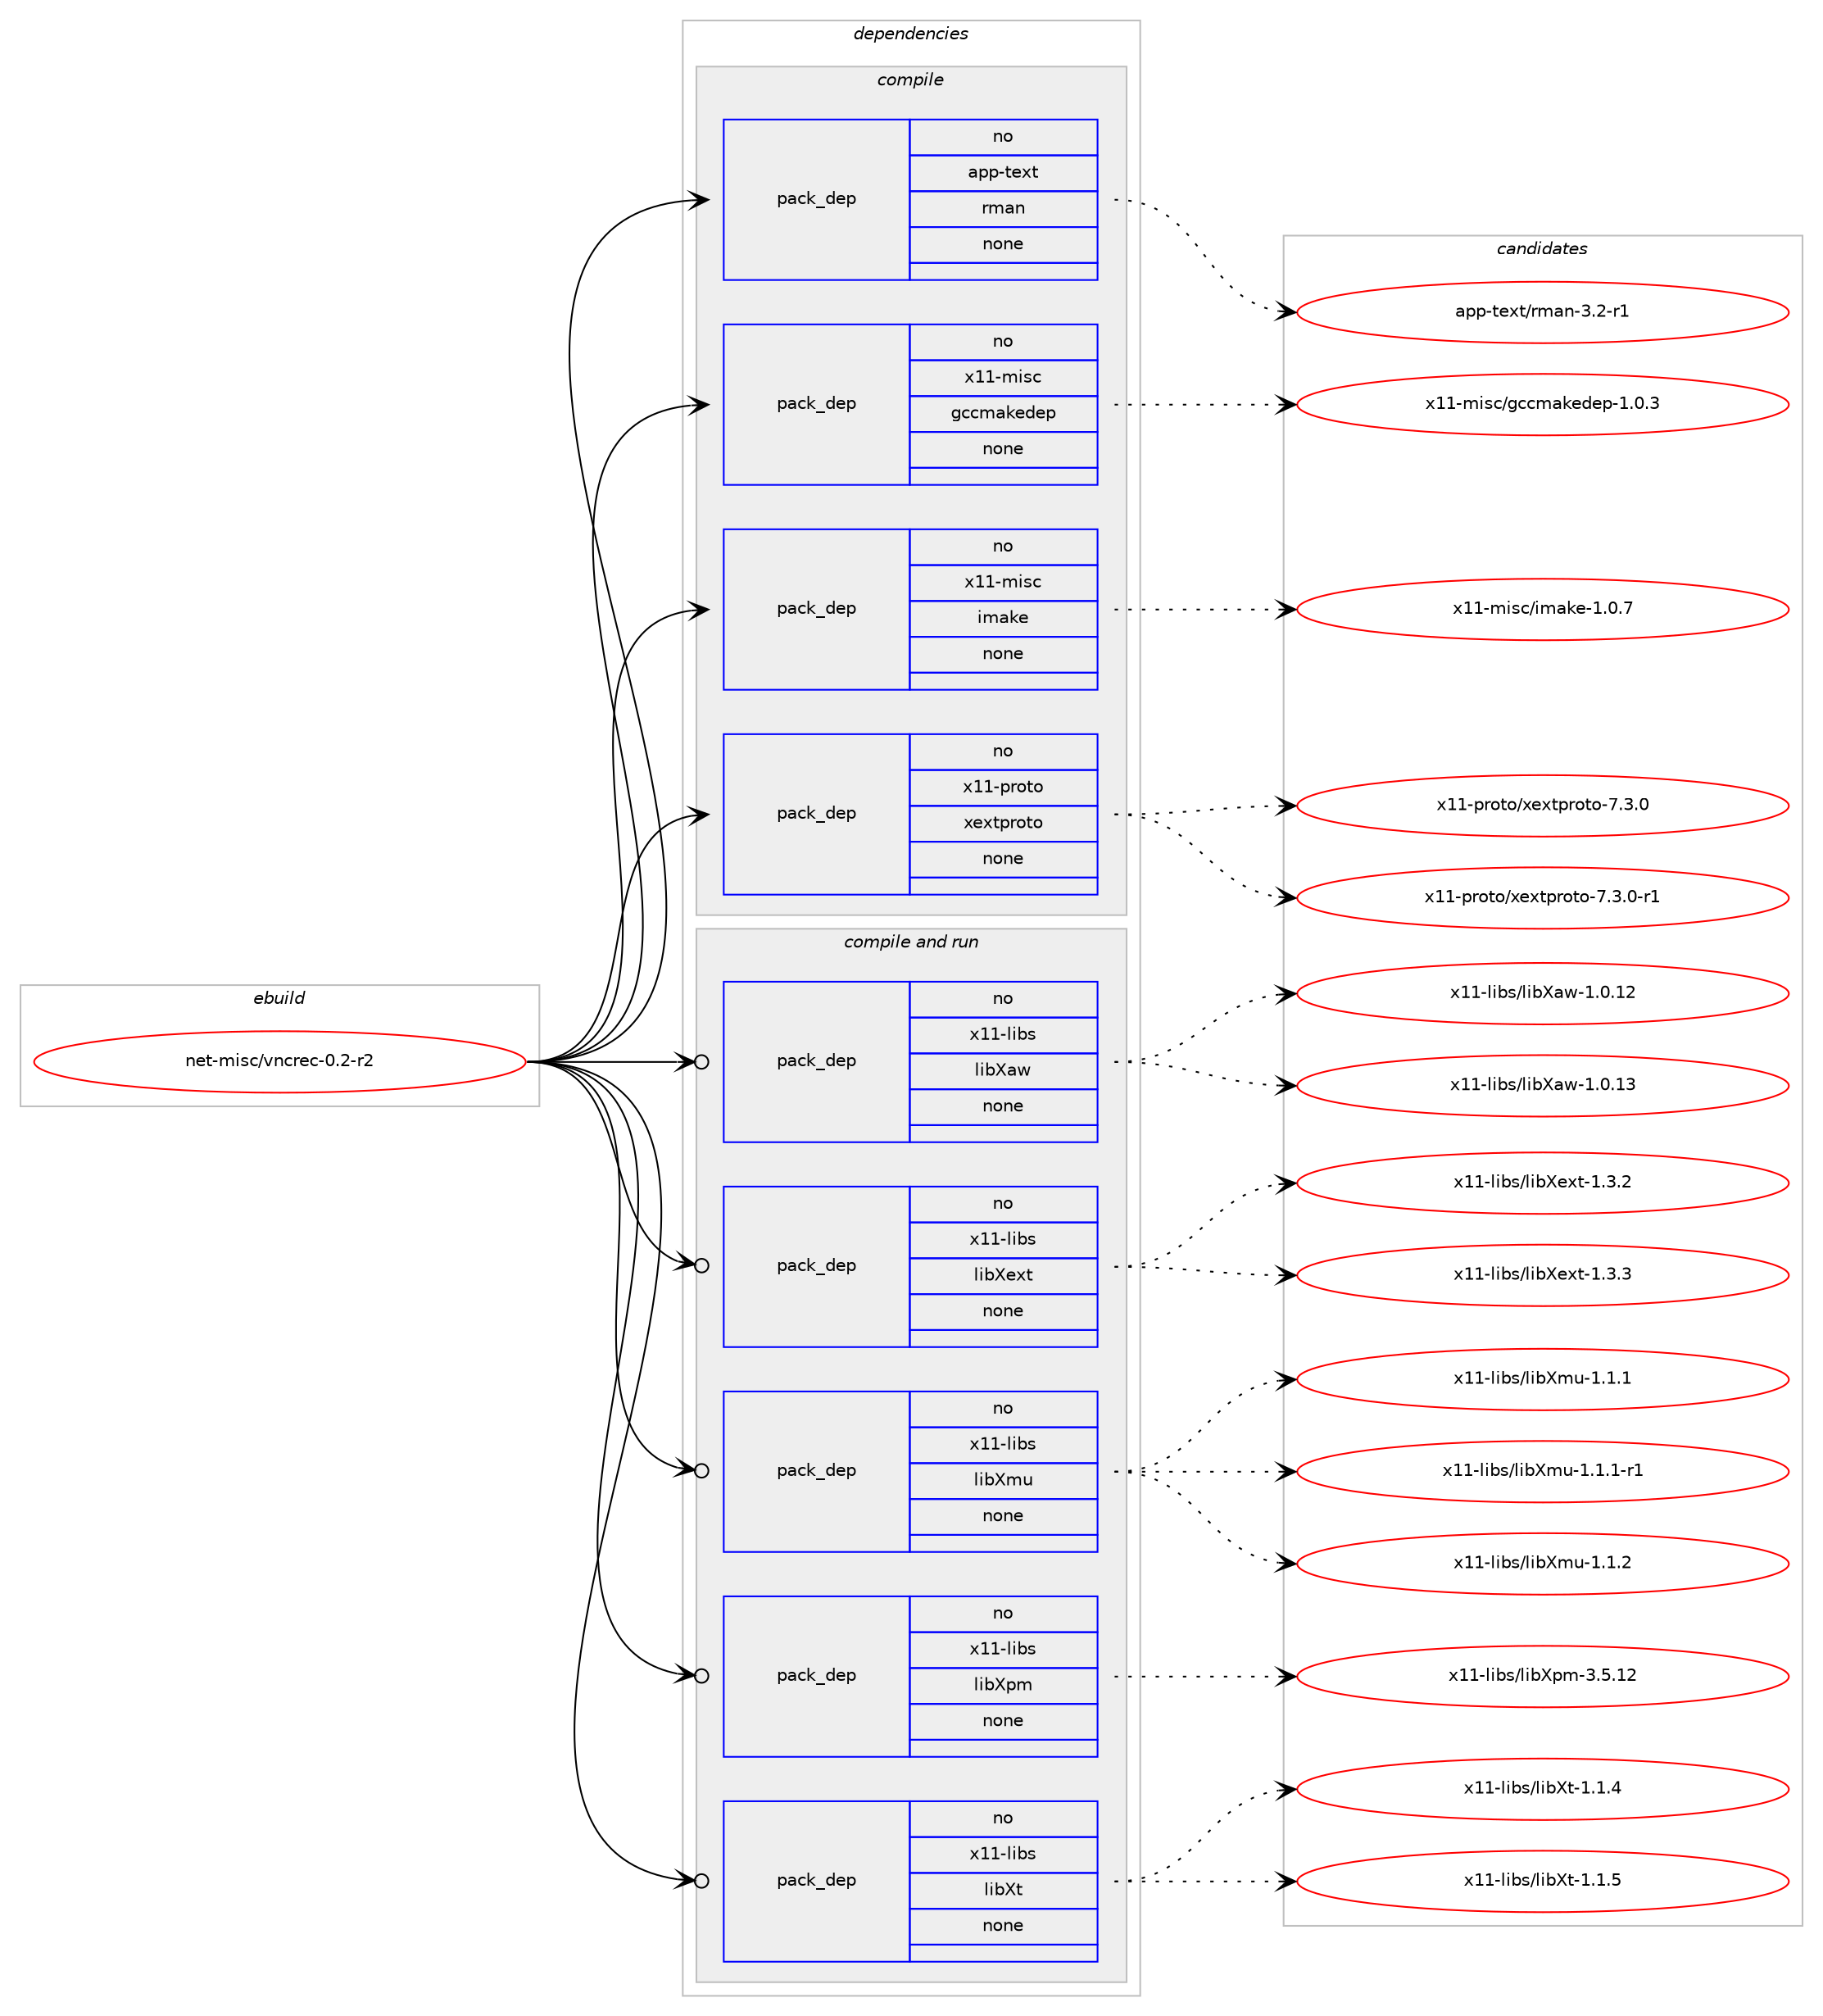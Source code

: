 digraph prolog {

# *************
# Graph options
# *************

newrank=true;
concentrate=true;
compound=true;
graph [rankdir=LR,fontname=Helvetica,fontsize=10,ranksep=1.5];#, ranksep=2.5, nodesep=0.2];
edge  [arrowhead=vee];
node  [fontname=Helvetica,fontsize=10];

# **********
# The ebuild
# **********

subgraph cluster_leftcol {
color=gray;
rank=same;
label=<<i>ebuild</i>>;
id [label="net-misc/vncrec-0.2-r2", color=red, width=4, href="../net-misc/vncrec-0.2-r2.svg"];
}

# ****************
# The dependencies
# ****************

subgraph cluster_midcol {
color=gray;
label=<<i>dependencies</i>>;
subgraph cluster_compile {
fillcolor="#eeeeee";
style=filled;
label=<<i>compile</i>>;
subgraph pack975 {
dependency1366 [label=<<TABLE BORDER="0" CELLBORDER="1" CELLSPACING="0" CELLPADDING="4" WIDTH="220"><TR><TD ROWSPAN="6" CELLPADDING="30">pack_dep</TD></TR><TR><TD WIDTH="110">no</TD></TR><TR><TD>app-text</TD></TR><TR><TD>rman</TD></TR><TR><TD>none</TD></TR><TR><TD></TD></TR></TABLE>>, shape=none, color=blue];
}
id:e -> dependency1366:w [weight=20,style="solid",arrowhead="vee"];
subgraph pack976 {
dependency1367 [label=<<TABLE BORDER="0" CELLBORDER="1" CELLSPACING="0" CELLPADDING="4" WIDTH="220"><TR><TD ROWSPAN="6" CELLPADDING="30">pack_dep</TD></TR><TR><TD WIDTH="110">no</TD></TR><TR><TD>x11-misc</TD></TR><TR><TD>gccmakedep</TD></TR><TR><TD>none</TD></TR><TR><TD></TD></TR></TABLE>>, shape=none, color=blue];
}
id:e -> dependency1367:w [weight=20,style="solid",arrowhead="vee"];
subgraph pack977 {
dependency1368 [label=<<TABLE BORDER="0" CELLBORDER="1" CELLSPACING="0" CELLPADDING="4" WIDTH="220"><TR><TD ROWSPAN="6" CELLPADDING="30">pack_dep</TD></TR><TR><TD WIDTH="110">no</TD></TR><TR><TD>x11-misc</TD></TR><TR><TD>imake</TD></TR><TR><TD>none</TD></TR><TR><TD></TD></TR></TABLE>>, shape=none, color=blue];
}
id:e -> dependency1368:w [weight=20,style="solid",arrowhead="vee"];
subgraph pack978 {
dependency1369 [label=<<TABLE BORDER="0" CELLBORDER="1" CELLSPACING="0" CELLPADDING="4" WIDTH="220"><TR><TD ROWSPAN="6" CELLPADDING="30">pack_dep</TD></TR><TR><TD WIDTH="110">no</TD></TR><TR><TD>x11-proto</TD></TR><TR><TD>xextproto</TD></TR><TR><TD>none</TD></TR><TR><TD></TD></TR></TABLE>>, shape=none, color=blue];
}
id:e -> dependency1369:w [weight=20,style="solid",arrowhead="vee"];
}
subgraph cluster_compileandrun {
fillcolor="#eeeeee";
style=filled;
label=<<i>compile and run</i>>;
subgraph pack979 {
dependency1370 [label=<<TABLE BORDER="0" CELLBORDER="1" CELLSPACING="0" CELLPADDING="4" WIDTH="220"><TR><TD ROWSPAN="6" CELLPADDING="30">pack_dep</TD></TR><TR><TD WIDTH="110">no</TD></TR><TR><TD>x11-libs</TD></TR><TR><TD>libXaw</TD></TR><TR><TD>none</TD></TR><TR><TD></TD></TR></TABLE>>, shape=none, color=blue];
}
id:e -> dependency1370:w [weight=20,style="solid",arrowhead="odotvee"];
subgraph pack980 {
dependency1371 [label=<<TABLE BORDER="0" CELLBORDER="1" CELLSPACING="0" CELLPADDING="4" WIDTH="220"><TR><TD ROWSPAN="6" CELLPADDING="30">pack_dep</TD></TR><TR><TD WIDTH="110">no</TD></TR><TR><TD>x11-libs</TD></TR><TR><TD>libXext</TD></TR><TR><TD>none</TD></TR><TR><TD></TD></TR></TABLE>>, shape=none, color=blue];
}
id:e -> dependency1371:w [weight=20,style="solid",arrowhead="odotvee"];
subgraph pack981 {
dependency1372 [label=<<TABLE BORDER="0" CELLBORDER="1" CELLSPACING="0" CELLPADDING="4" WIDTH="220"><TR><TD ROWSPAN="6" CELLPADDING="30">pack_dep</TD></TR><TR><TD WIDTH="110">no</TD></TR><TR><TD>x11-libs</TD></TR><TR><TD>libXmu</TD></TR><TR><TD>none</TD></TR><TR><TD></TD></TR></TABLE>>, shape=none, color=blue];
}
id:e -> dependency1372:w [weight=20,style="solid",arrowhead="odotvee"];
subgraph pack982 {
dependency1373 [label=<<TABLE BORDER="0" CELLBORDER="1" CELLSPACING="0" CELLPADDING="4" WIDTH="220"><TR><TD ROWSPAN="6" CELLPADDING="30">pack_dep</TD></TR><TR><TD WIDTH="110">no</TD></TR><TR><TD>x11-libs</TD></TR><TR><TD>libXpm</TD></TR><TR><TD>none</TD></TR><TR><TD></TD></TR></TABLE>>, shape=none, color=blue];
}
id:e -> dependency1373:w [weight=20,style="solid",arrowhead="odotvee"];
subgraph pack983 {
dependency1374 [label=<<TABLE BORDER="0" CELLBORDER="1" CELLSPACING="0" CELLPADDING="4" WIDTH="220"><TR><TD ROWSPAN="6" CELLPADDING="30">pack_dep</TD></TR><TR><TD WIDTH="110">no</TD></TR><TR><TD>x11-libs</TD></TR><TR><TD>libXt</TD></TR><TR><TD>none</TD></TR><TR><TD></TD></TR></TABLE>>, shape=none, color=blue];
}
id:e -> dependency1374:w [weight=20,style="solid",arrowhead="odotvee"];
}
subgraph cluster_run {
fillcolor="#eeeeee";
style=filled;
label=<<i>run</i>>;
}
}

# **************
# The candidates
# **************

subgraph cluster_choices {
rank=same;
color=gray;
label=<<i>candidates</i>>;

subgraph choice975 {
color=black;
nodesep=1;
choice97112112451161011201164711410997110455146504511449 [label="app-text/rman-3.2-r1", color=red, width=4,href="../app-text/rman-3.2-r1.svg"];
dependency1366:e -> choice97112112451161011201164711410997110455146504511449:w [style=dotted,weight="100"];
}
subgraph choice976 {
color=black;
nodesep=1;
choice1204949451091051159947103999910997107101100101112454946484651 [label="x11-misc/gccmakedep-1.0.3", color=red, width=4,href="../x11-misc/gccmakedep-1.0.3.svg"];
dependency1367:e -> choice1204949451091051159947103999910997107101100101112454946484651:w [style=dotted,weight="100"];
}
subgraph choice977 {
color=black;
nodesep=1;
choice120494945109105115994710510997107101454946484655 [label="x11-misc/imake-1.0.7", color=red, width=4,href="../x11-misc/imake-1.0.7.svg"];
dependency1368:e -> choice120494945109105115994710510997107101454946484655:w [style=dotted,weight="100"];
}
subgraph choice978 {
color=black;
nodesep=1;
choice12049494511211411111611147120101120116112114111116111455546514648 [label="x11-proto/xextproto-7.3.0", color=red, width=4,href="../x11-proto/xextproto-7.3.0.svg"];
choice120494945112114111116111471201011201161121141111161114555465146484511449 [label="x11-proto/xextproto-7.3.0-r1", color=red, width=4,href="../x11-proto/xextproto-7.3.0-r1.svg"];
dependency1369:e -> choice12049494511211411111611147120101120116112114111116111455546514648:w [style=dotted,weight="100"];
dependency1369:e -> choice120494945112114111116111471201011201161121141111161114555465146484511449:w [style=dotted,weight="100"];
}
subgraph choice979 {
color=black;
nodesep=1;
choice120494945108105981154710810598889711945494648464950 [label="x11-libs/libXaw-1.0.12", color=red, width=4,href="../x11-libs/libXaw-1.0.12.svg"];
choice120494945108105981154710810598889711945494648464951 [label="x11-libs/libXaw-1.0.13", color=red, width=4,href="../x11-libs/libXaw-1.0.13.svg"];
dependency1370:e -> choice120494945108105981154710810598889711945494648464950:w [style=dotted,weight="100"];
dependency1370:e -> choice120494945108105981154710810598889711945494648464951:w [style=dotted,weight="100"];
}
subgraph choice980 {
color=black;
nodesep=1;
choice12049494510810598115471081059888101120116454946514650 [label="x11-libs/libXext-1.3.2", color=red, width=4,href="../x11-libs/libXext-1.3.2.svg"];
choice12049494510810598115471081059888101120116454946514651 [label="x11-libs/libXext-1.3.3", color=red, width=4,href="../x11-libs/libXext-1.3.3.svg"];
dependency1371:e -> choice12049494510810598115471081059888101120116454946514650:w [style=dotted,weight="100"];
dependency1371:e -> choice12049494510810598115471081059888101120116454946514651:w [style=dotted,weight="100"];
}
subgraph choice981 {
color=black;
nodesep=1;
choice12049494510810598115471081059888109117454946494649 [label="x11-libs/libXmu-1.1.1", color=red, width=4,href="../x11-libs/libXmu-1.1.1.svg"];
choice120494945108105981154710810598881091174549464946494511449 [label="x11-libs/libXmu-1.1.1-r1", color=red, width=4,href="../x11-libs/libXmu-1.1.1-r1.svg"];
choice12049494510810598115471081059888109117454946494650 [label="x11-libs/libXmu-1.1.2", color=red, width=4,href="../x11-libs/libXmu-1.1.2.svg"];
dependency1372:e -> choice12049494510810598115471081059888109117454946494649:w [style=dotted,weight="100"];
dependency1372:e -> choice120494945108105981154710810598881091174549464946494511449:w [style=dotted,weight="100"];
dependency1372:e -> choice12049494510810598115471081059888109117454946494650:w [style=dotted,weight="100"];
}
subgraph choice982 {
color=black;
nodesep=1;
choice1204949451081059811547108105988811210945514653464950 [label="x11-libs/libXpm-3.5.12", color=red, width=4,href="../x11-libs/libXpm-3.5.12.svg"];
dependency1373:e -> choice1204949451081059811547108105988811210945514653464950:w [style=dotted,weight="100"];
}
subgraph choice983 {
color=black;
nodesep=1;
choice12049494510810598115471081059888116454946494652 [label="x11-libs/libXt-1.1.4", color=red, width=4,href="../x11-libs/libXt-1.1.4.svg"];
choice12049494510810598115471081059888116454946494653 [label="x11-libs/libXt-1.1.5", color=red, width=4,href="../x11-libs/libXt-1.1.5.svg"];
dependency1374:e -> choice12049494510810598115471081059888116454946494652:w [style=dotted,weight="100"];
dependency1374:e -> choice12049494510810598115471081059888116454946494653:w [style=dotted,weight="100"];
}
}

}

